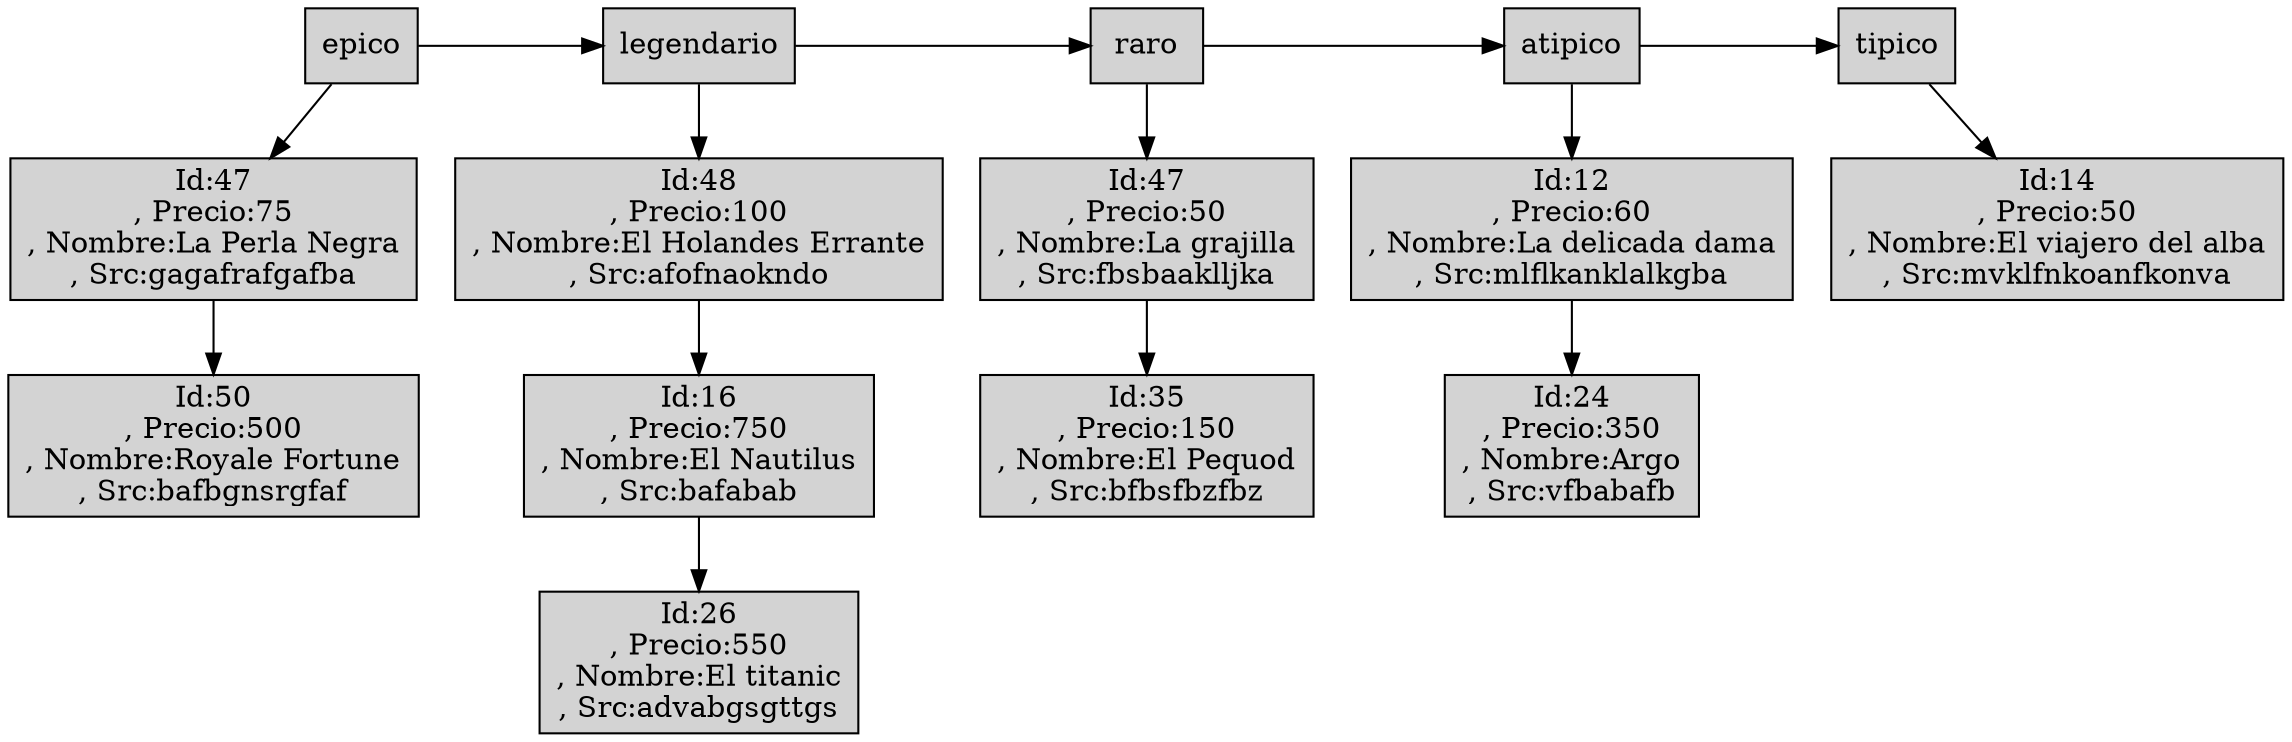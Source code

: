 digraph G { 
"0epico"[shape=box, rankdir=UD, style=filled, label="epico", pos="0,-0!"];
"0Node47_0"[shape=box, rankdir=LR, style=filled, label="Id:47\n, Precio:75\n, Nombre:La Perla Negra\n, Src:gagafrafgafba", pos="0,-0!"];
"0Node50_1"[shape=box, rankdir=LR, style=filled, label="Id:50\n, Precio:500\n, Nombre:Royale Fortune\n, Src:bafbgnsrgfaf", pos="1,-0!"];
"0legendario"[shape=box, rankdir=UD, style=filled, label="legendario", pos="0,-1!"];
"1Node48_0"[shape=box, rankdir=LR, style=filled, label="Id:48\n, Precio:100\n, Nombre:El Holandes Errante\n, Src:afofnaokndo", pos="0,-1!"];
"1Node16_1"[shape=box, rankdir=LR, style=filled, label="Id:16\n, Precio:750\n, Nombre:El Nautilus\n, Src:bafabab", pos="1,-1!"];
"1Node26_2"[shape=box, rankdir=LR, style=filled, label="Id:26\n, Precio:550\n, Nombre:El titanic\n, Src:advabgsgttgs", pos="2,-1!"];
"0raro"[shape=box, rankdir=UD, style=filled, label="raro", pos="0,-2!"];
"2Node47_0"[shape=box, rankdir=LR, style=filled, label="Id:47\n, Precio:50\n, Nombre:La grajilla\n, Src:fbsbaaklljka", pos="0,-2!"];
"2Node35_1"[shape=box, rankdir=LR, style=filled, label="Id:35\n, Precio:150\n, Nombre:El Pequod\n, Src:bfbsfbzfbz", pos="1,-2!"];
"0atipico"[shape=box, rankdir=UD, style=filled, label="atipico", pos="0,-3!"];
"3Node12_0"[shape=box, rankdir=LR, style=filled, label="Id:12\n, Precio:60\n, Nombre:La delicada dama\n, Src:mlflkanklalkgba", pos="0,-3!"];
"3Node24_1"[shape=box, rankdir=LR, style=filled, label="Id:24\n, Precio:350\n, Nombre:Argo\n, Src:vfbabafb", pos="1,-3!"];
"0tipico"[shape=box, rankdir=UD, style=filled, label="tipico", pos="0,-4!"];
"4Node14_0"[shape=box, rankdir=LR, style=filled, label="Id:14\n, Precio:50\n, Nombre:El viajero del alba\n, Src:mvklfnkoanfkonva", pos="0,-4!"];
"0epico"->"0legendario"->"0raro"->"0atipico"->"0tipico"
"0epico"->"0Node47_0"->"0Node50_1"
"0legendario"->"1Node48_0"->"1Node16_1"->"1Node26_2"
"0raro"->"2Node47_0"->"2Node35_1"
"0atipico"->"3Node12_0"->"3Node24_1"
"0tipico"->"4Node14_0"

{rank=same;"0epico","0legendario","0raro","0atipico","0tipico"};
}
